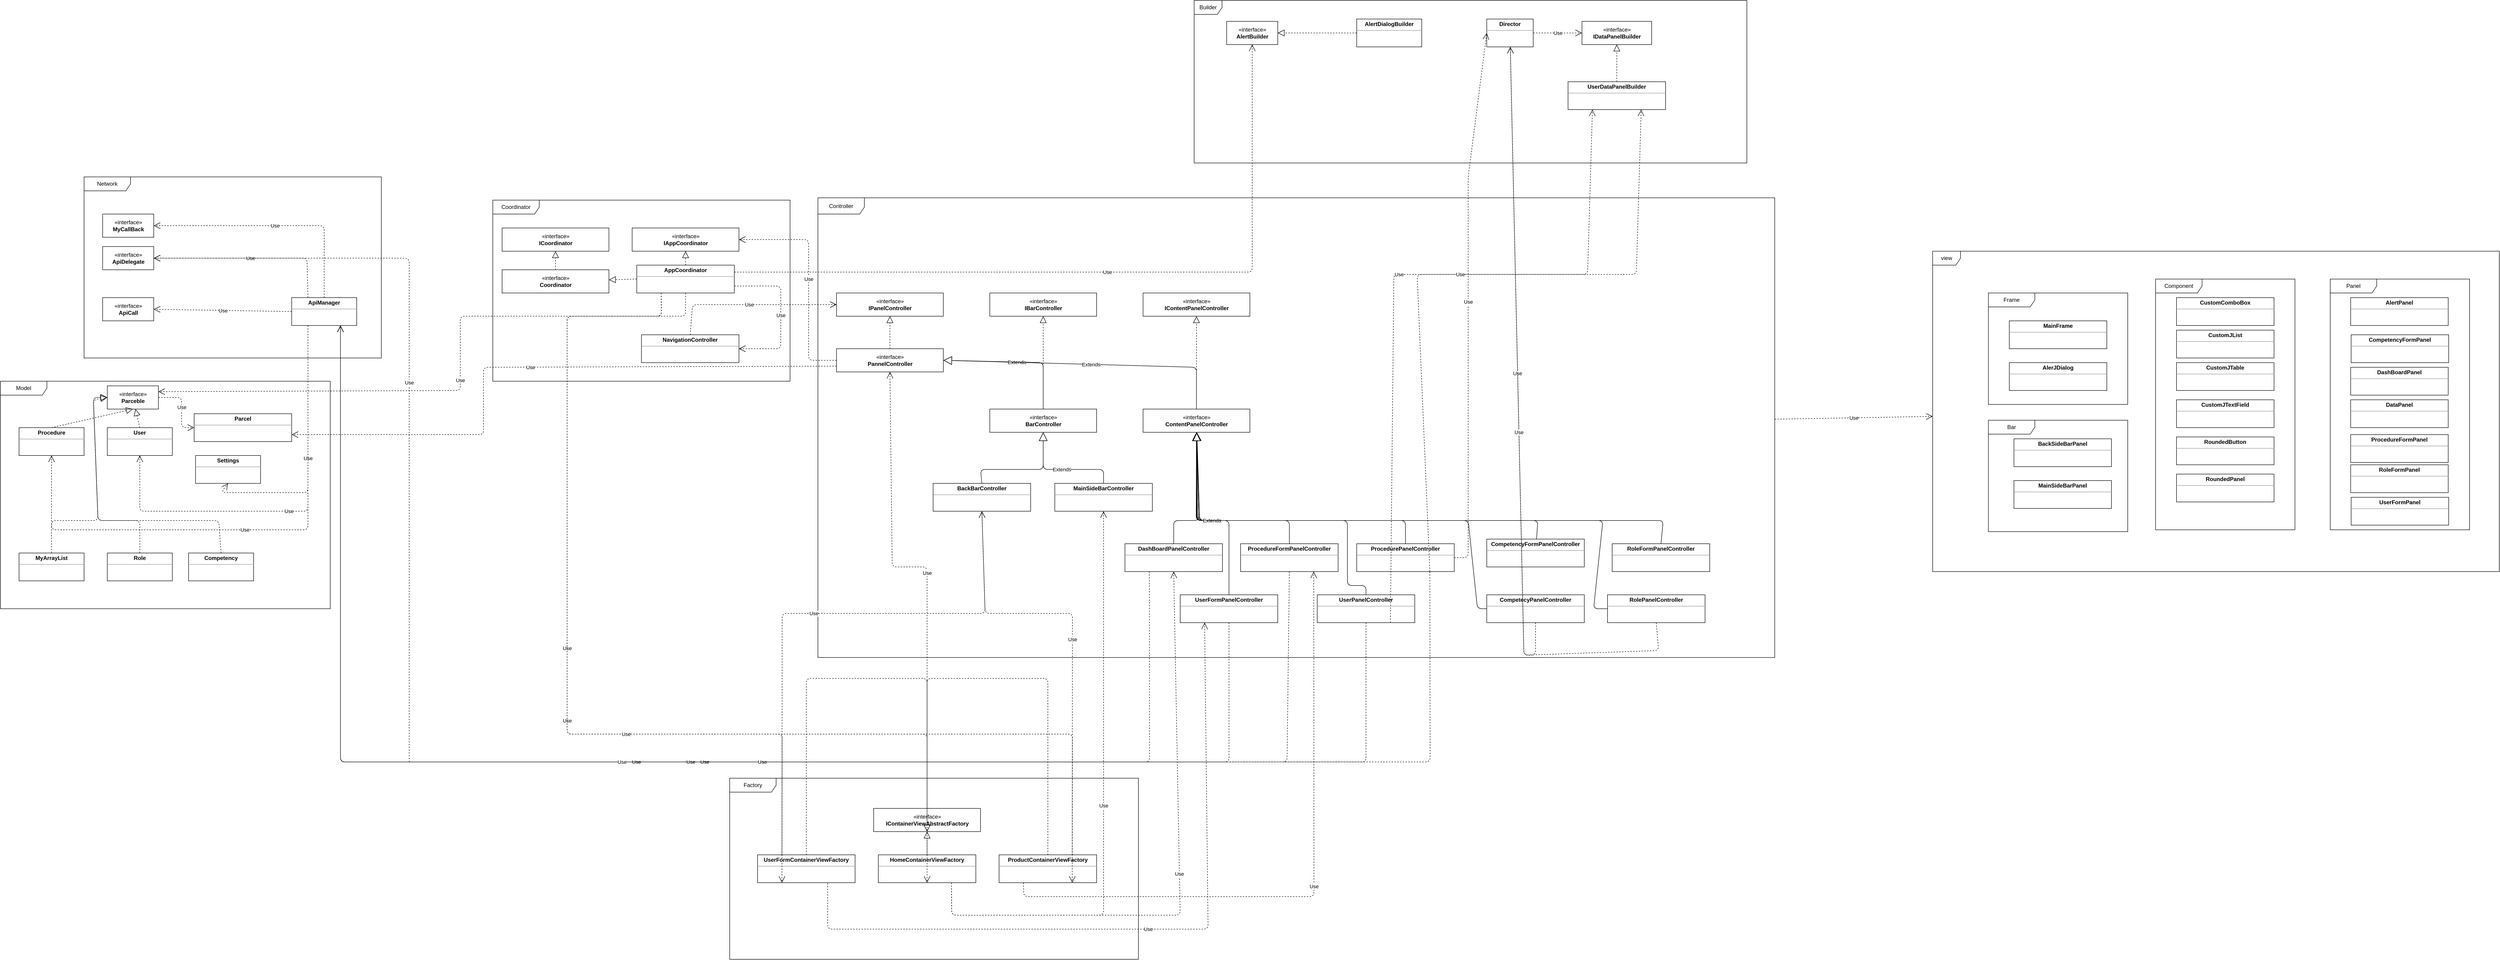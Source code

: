 <mxfile version="13.9.9" type="device"><diagram name="improveDiagram" id="FRsHYig1Bdu0vXujfsFv"><mxGraphModel dx="1106" dy="1803" grid="0" gridSize="10" guides="1" tooltips="1" connect="1" arrows="1" fold="1" page="0" pageScale="1" pageWidth="827" pageHeight="1169" math="0" shadow="0"><root><mxCell id="0iY1j9qXdLFoR_07hcgl-0"/><mxCell id="0iY1j9qXdLFoR_07hcgl-1" parent="0iY1j9qXdLFoR_07hcgl-0"/><mxCell id="6vIlwywswc2kM8f5rCV7-8" value="Controller" style="shape=umlFrame;whiteSpace=wrap;html=1;width=100;height=35;" parent="0iY1j9qXdLFoR_07hcgl-1" vertex="1"><mxGeometry x="1820" y="-15" width="2060" height="990" as="geometry"/></mxCell><mxCell id="uszYzFo49pZxgJabwEYq-22" value="view" style="shape=umlFrame;whiteSpace=wrap;html=1;" parent="0iY1j9qXdLFoR_07hcgl-1" vertex="1"><mxGeometry x="4220" y="100" width="1220" height="690" as="geometry"/></mxCell><mxCell id="uszYzFo49pZxgJabwEYq-24" value="Component" style="shape=umlFrame;whiteSpace=wrap;html=1;width=100;height=30;" parent="0iY1j9qXdLFoR_07hcgl-1" vertex="1"><mxGeometry x="4700" y="160" width="300" height="540" as="geometry"/></mxCell><mxCell id="uszYzFo49pZxgJabwEYq-25" value="Panel" style="shape=umlFrame;whiteSpace=wrap;html=1;width=100;height=30;" parent="0iY1j9qXdLFoR_07hcgl-1" vertex="1"><mxGeometry x="5076" y="160" width="300" height="540" as="geometry"/></mxCell><mxCell id="0iY1j9qXdLFoR_07hcgl-2" value="&lt;p style=&quot;margin: 0px ; margin-top: 4px ; text-align: center&quot;&gt;&lt;b&gt;Settings&lt;/b&gt;&lt;/p&gt;&lt;hr size=&quot;1&quot;&gt;&lt;div style=&quot;height: 2px&quot;&gt;&lt;/div&gt;" style="verticalAlign=top;align=left;overflow=fill;fontSize=12;fontFamily=Helvetica;html=1;" parent="0iY1j9qXdLFoR_07hcgl-1" vertex="1"><mxGeometry x="480" y="540" width="140" height="60" as="geometry"/></mxCell><mxCell id="0iY1j9qXdLFoR_07hcgl-3" value="&lt;p style=&quot;margin: 0px ; margin-top: 4px ; text-align: center&quot;&gt;&lt;b&gt;User&lt;/b&gt;&lt;/p&gt;&lt;hr size=&quot;1&quot;&gt;&lt;div style=&quot;height: 2px&quot;&gt;&lt;/div&gt;" style="verticalAlign=top;align=left;overflow=fill;fontSize=12;fontFamily=Helvetica;html=1;" parent="0iY1j9qXdLFoR_07hcgl-1" vertex="1"><mxGeometry x="290" y="480" width="140" height="60" as="geometry"/></mxCell><mxCell id="0iY1j9qXdLFoR_07hcgl-4" value="&lt;p style=&quot;margin: 0px ; margin-top: 4px ; text-align: center&quot;&gt;&lt;b&gt;Procedure&lt;/b&gt;&lt;/p&gt;&lt;hr size=&quot;1&quot;&gt;&lt;div style=&quot;height: 2px&quot;&gt;&lt;/div&gt;" style="verticalAlign=top;align=left;overflow=fill;fontSize=12;fontFamily=Helvetica;html=1;" parent="0iY1j9qXdLFoR_07hcgl-1" vertex="1"><mxGeometry x="100" y="480" width="140" height="60" as="geometry"/></mxCell><mxCell id="0iY1j9qXdLFoR_07hcgl-5" value="&lt;p style=&quot;margin: 0px ; margin-top: 4px ; text-align: center&quot;&gt;&lt;b&gt;ApiManager&lt;/b&gt;&lt;/p&gt;&lt;hr size=&quot;1&quot;&gt;&lt;div style=&quot;height: 2px&quot;&gt;&lt;/div&gt;" style="verticalAlign=top;align=left;overflow=fill;fontSize=12;fontFamily=Helvetica;html=1;" parent="0iY1j9qXdLFoR_07hcgl-1" vertex="1"><mxGeometry x="687" y="200" width="140" height="60" as="geometry"/></mxCell><mxCell id="0iY1j9qXdLFoR_07hcgl-6" value="«interface»&lt;br&gt;&lt;b&gt;ApiDelegate&lt;/b&gt;" style="html=1;" parent="0iY1j9qXdLFoR_07hcgl-1" vertex="1"><mxGeometry x="280" y="90" width="110" height="50" as="geometry"/></mxCell><mxCell id="0iY1j9qXdLFoR_07hcgl-9" value="«interface»&lt;br&gt;&lt;b&gt;ApiCall&lt;/b&gt;" style="html=1;" parent="0iY1j9qXdLFoR_07hcgl-1" vertex="1"><mxGeometry x="280" y="200" width="110" height="50" as="geometry"/></mxCell><mxCell id="0iY1j9qXdLFoR_07hcgl-16" value="«interface»&lt;br&gt;&lt;b&gt;IContainerViewAbstractFactory&lt;/b&gt;" style="html=1;" parent="0iY1j9qXdLFoR_07hcgl-1" vertex="1"><mxGeometry x="1940" y="1300" width="230" height="50" as="geometry"/></mxCell><mxCell id="0iY1j9qXdLFoR_07hcgl-17" value="&lt;p style=&quot;margin: 0px ; margin-top: 4px ; text-align: center&quot;&gt;&lt;b&gt;UserFormContainerViewFactory&lt;/b&gt;&lt;br&gt;&lt;/p&gt;&lt;hr size=&quot;1&quot;&gt;&lt;div style=&quot;height: 2px&quot;&gt;&lt;/div&gt;" style="verticalAlign=top;align=left;overflow=fill;fontSize=12;fontFamily=Helvetica;html=1;" parent="0iY1j9qXdLFoR_07hcgl-1" vertex="1"><mxGeometry x="1690" y="1400" width="210" height="60" as="geometry"/></mxCell><mxCell id="0iY1j9qXdLFoR_07hcgl-18" value="&lt;p style=&quot;margin: 0px ; margin-top: 4px ; text-align: center&quot;&gt;&lt;b&gt;HomeContainerViewFactory&lt;/b&gt;&lt;br&gt;&lt;/p&gt;&lt;hr size=&quot;1&quot;&gt;&lt;div style=&quot;height: 2px&quot;&gt;&lt;/div&gt;" style="verticalAlign=top;align=left;overflow=fill;fontSize=12;fontFamily=Helvetica;html=1;" parent="0iY1j9qXdLFoR_07hcgl-1" vertex="1"><mxGeometry x="1950" y="1400" width="210" height="60" as="geometry"/></mxCell><mxCell id="0iY1j9qXdLFoR_07hcgl-19" value="&lt;p style=&quot;margin: 0px ; margin-top: 4px ; text-align: center&quot;&gt;&lt;b&gt;ProductContainerViewFactory&lt;/b&gt;&lt;br&gt;&lt;/p&gt;&lt;hr size=&quot;1&quot;&gt;&lt;div style=&quot;height: 2px&quot;&gt;&lt;/div&gt;" style="verticalAlign=top;align=left;overflow=fill;fontSize=12;fontFamily=Helvetica;html=1;" parent="0iY1j9qXdLFoR_07hcgl-1" vertex="1"><mxGeometry x="2210" y="1400" width="210" height="60" as="geometry"/></mxCell><mxCell id="0iY1j9qXdLFoR_07hcgl-20" value="&lt;p style=&quot;margin: 0px ; margin-top: 4px ; text-align: center&quot;&gt;&lt;b&gt;NavigationController&lt;/b&gt;&lt;br&gt;&lt;/p&gt;&lt;hr size=&quot;1&quot;&gt;&lt;div style=&quot;height: 2px&quot;&gt;&lt;/div&gt;" style="verticalAlign=top;align=left;overflow=fill;fontSize=12;fontFamily=Helvetica;html=1;" parent="0iY1j9qXdLFoR_07hcgl-1" vertex="1"><mxGeometry x="1440" y="280" width="210" height="60" as="geometry"/></mxCell><mxCell id="0iY1j9qXdLFoR_07hcgl-55" value="Use" style="endArrow=open;endSize=12;dashed=1;html=1;exitX=1;exitY=0.75;exitDx=0;exitDy=0;entryX=1;entryY=0.5;entryDx=0;entryDy=0;" parent="0iY1j9qXdLFoR_07hcgl-1" source="6FXfzOm9zharH_y5hHno-2" target="0iY1j9qXdLFoR_07hcgl-20" edge="1"><mxGeometry width="160" relative="1" as="geometry"><mxPoint x="1670" y="175" as="sourcePoint"/><mxPoint x="1820" y="230" as="targetPoint"/><Array as="points"><mxPoint x="1740" y="175"/><mxPoint x="1740" y="310"/></Array></mxGeometry></mxCell><mxCell id="0iY1j9qXdLFoR_07hcgl-58" value="" style="endArrow=block;dashed=1;endFill=0;endSize=12;html=1;entryX=0.5;entryY=1;entryDx=0;entryDy=0;" parent="0iY1j9qXdLFoR_07hcgl-1" source="0iY1j9qXdLFoR_07hcgl-18" target="0iY1j9qXdLFoR_07hcgl-16" edge="1"><mxGeometry width="160" relative="1" as="geometry"><mxPoint x="1880" y="890" as="sourcePoint"/><mxPoint x="1880" y="820" as="targetPoint"/></mxGeometry></mxCell><mxCell id="0iY1j9qXdLFoR_07hcgl-59" value="" style="endArrow=block;dashed=1;endFill=0;endSize=12;html=1;entryX=0.5;entryY=1;entryDx=0;entryDy=0;exitX=0.5;exitY=0;exitDx=0;exitDy=0;" parent="0iY1j9qXdLFoR_07hcgl-1" source="0iY1j9qXdLFoR_07hcgl-19" target="0iY1j9qXdLFoR_07hcgl-16" edge="1"><mxGeometry width="160" relative="1" as="geometry"><mxPoint x="1995" y="330" as="sourcePoint"/><mxPoint x="1995" y="260" as="targetPoint"/><Array as="points"><mxPoint x="2315" y="1020"/><mxPoint x="2055" y="1020"/></Array></mxGeometry></mxCell><mxCell id="0iY1j9qXdLFoR_07hcgl-60" value="" style="endArrow=block;dashed=1;endFill=0;endSize=12;html=1;entryX=0.5;entryY=1;entryDx=0;entryDy=0;exitX=0.5;exitY=0;exitDx=0;exitDy=0;" parent="0iY1j9qXdLFoR_07hcgl-1" source="0iY1j9qXdLFoR_07hcgl-17" target="0iY1j9qXdLFoR_07hcgl-16" edge="1"><mxGeometry width="160" relative="1" as="geometry"><mxPoint x="2005" y="340" as="sourcePoint"/><mxPoint x="2005" y="270" as="targetPoint"/><Array as="points"><mxPoint x="1795" y="1020"/><mxPoint x="2055" y="1020"/></Array></mxGeometry></mxCell><mxCell id="0iY1j9qXdLFoR_07hcgl-63" value="Use" style="endArrow=open;endSize=12;dashed=1;html=1;entryX=0.5;entryY=1;entryDx=0;entryDy=0;exitX=0.25;exitY=1;exitDx=0;exitDy=0;" parent="0iY1j9qXdLFoR_07hcgl-1" source="6FXfzOm9zharH_y5hHno-2" target="0iY1j9qXdLFoR_07hcgl-18" edge="1"><mxGeometry width="160" relative="1" as="geometry"><mxPoint x="1280" y="220" as="sourcePoint"/><mxPoint x="2065" y="940" as="targetPoint"/><Array as="points"><mxPoint x="1483" y="240"/><mxPoint x="1280" y="240"/><mxPoint x="1280" y="1140"/><mxPoint x="2055" y="1140"/></Array></mxGeometry></mxCell><mxCell id="0iY1j9qXdLFoR_07hcgl-68" value="Use" style="endArrow=open;endSize=12;dashed=1;html=1;exitX=0.25;exitY=1;exitDx=0;exitDy=0;entryX=0.5;entryY=1;entryDx=0;entryDy=0;" parent="0iY1j9qXdLFoR_07hcgl-1" source="0iY1j9qXdLFoR_07hcgl-5" target="0iY1j9qXdLFoR_07hcgl-2" edge="1"><mxGeometry width="160" relative="1" as="geometry"><mxPoint x="730" y="420" as="sourcePoint"/><mxPoint x="890" y="420" as="targetPoint"/><Array as="points"><mxPoint x="722" y="620"/><mxPoint x="535" y="620"/></Array></mxGeometry></mxCell><mxCell id="0iY1j9qXdLFoR_07hcgl-69" value="Use" style="endArrow=open;endSize=12;dashed=1;html=1;exitX=0.25;exitY=1;exitDx=0;exitDy=0;entryX=0.5;entryY=1;entryDx=0;entryDy=0;" parent="0iY1j9qXdLFoR_07hcgl-1" source="0iY1j9qXdLFoR_07hcgl-5" target="0iY1j9qXdLFoR_07hcgl-3" edge="1"><mxGeometry width="160" relative="1" as="geometry"><mxPoint x="727" y="410" as="sourcePoint"/><mxPoint x="540" y="580" as="targetPoint"/><Array as="points"><mxPoint x="722" y="660"/><mxPoint x="360" y="660"/></Array></mxGeometry></mxCell><mxCell id="0iY1j9qXdLFoR_07hcgl-70" value="Use" style="endArrow=open;endSize=12;dashed=1;html=1;exitX=0.25;exitY=1;exitDx=0;exitDy=0;entryX=0.5;entryY=1;entryDx=0;entryDy=0;" parent="0iY1j9qXdLFoR_07hcgl-1" source="0iY1j9qXdLFoR_07hcgl-5" target="0iY1j9qXdLFoR_07hcgl-4" edge="1"><mxGeometry width="160" relative="1" as="geometry"><mxPoint x="742" y="390" as="sourcePoint"/><mxPoint x="555" y="560" as="targetPoint"/><Array as="points"><mxPoint x="722" y="700"/><mxPoint x="170" y="700"/></Array></mxGeometry></mxCell><mxCell id="0iY1j9qXdLFoR_07hcgl-71" value="Use" style="endArrow=open;endSize=12;dashed=1;html=1;exitX=0;exitY=0.5;exitDx=0;exitDy=0;entryX=1;entryY=0.5;entryDx=0;entryDy=0;" parent="0iY1j9qXdLFoR_07hcgl-1" source="0iY1j9qXdLFoR_07hcgl-5" target="0iY1j9qXdLFoR_07hcgl-9" edge="1"><mxGeometry width="160" relative="1" as="geometry"><mxPoint x="752" y="400" as="sourcePoint"/><mxPoint x="565" y="570" as="targetPoint"/><Array as="points"/></mxGeometry></mxCell><mxCell id="0iY1j9qXdLFoR_07hcgl-74" value="Use" style="endArrow=open;endSize=12;dashed=1;html=1;exitX=0.25;exitY=0;exitDx=0;exitDy=0;entryX=1;entryY=0.5;entryDx=0;entryDy=0;" parent="0iY1j9qXdLFoR_07hcgl-1" source="0iY1j9qXdLFoR_07hcgl-5" target="0iY1j9qXdLFoR_07hcgl-6" edge="1"><mxGeometry width="160" relative="1" as="geometry"><mxPoint x="697" y="350" as="sourcePoint"/><mxPoint x="400" y="350" as="targetPoint"/><Array as="points"><mxPoint x="720" y="115"/></Array></mxGeometry></mxCell><mxCell id="0iY1j9qXdLFoR_07hcgl-75" value="Use" style="endArrow=open;endSize=12;dashed=1;html=1;exitX=0.5;exitY=1;exitDx=0;exitDy=0;entryX=0.75;entryY=1;entryDx=0;entryDy=0;" parent="0iY1j9qXdLFoR_07hcgl-1" source="0iY1j9qXdLFoR_07hcgl-26" target="0iY1j9qXdLFoR_07hcgl-5" edge="1"><mxGeometry width="160" relative="1" as="geometry"><mxPoint x="2630" y="1030" as="sourcePoint"/><mxPoint x="2790" y="1030" as="targetPoint"/><Array as="points"><mxPoint x="2705" y="1200"/><mxPoint x="792" y="1200"/></Array></mxGeometry></mxCell><mxCell id="0iY1j9qXdLFoR_07hcgl-76" value="Use" style="endArrow=open;endSize=12;dashed=1;html=1;exitX=0.5;exitY=1;exitDx=0;exitDy=0;entryX=0.75;entryY=1;entryDx=0;entryDy=0;" parent="0iY1j9qXdLFoR_07hcgl-1" source="0iY1j9qXdLFoR_07hcgl-27" target="0iY1j9qXdLFoR_07hcgl-5" edge="1"><mxGeometry width="160" relative="1" as="geometry"><mxPoint x="2715" y="910" as="sourcePoint"/><mxPoint x="2930" y="1040" as="targetPoint"/><Array as="points"><mxPoint x="3000" y="1200"/><mxPoint x="792" y="1200"/></Array></mxGeometry></mxCell><mxCell id="0iY1j9qXdLFoR_07hcgl-77" value="Use" style="endArrow=open;endSize=12;dashed=1;html=1;exitX=0.5;exitY=1;exitDx=0;exitDy=0;entryX=0.75;entryY=1;entryDx=0;entryDy=0;" parent="0iY1j9qXdLFoR_07hcgl-1" source="0iY1j9qXdLFoR_07hcgl-28" target="0iY1j9qXdLFoR_07hcgl-5" edge="1"><mxGeometry width="160" relative="1" as="geometry"><mxPoint x="2725" y="920" as="sourcePoint"/><mxPoint x="2810" y="1050" as="targetPoint"/><Array as="points"><mxPoint x="2830" y="1200"/><mxPoint x="792" y="1200"/></Array></mxGeometry></mxCell><mxCell id="0iY1j9qXdLFoR_07hcgl-78" value="Use" style="endArrow=open;endSize=12;dashed=1;html=1;exitX=0.75;exitY=1;exitDx=0;exitDy=0;entryX=0.75;entryY=1;entryDx=0;entryDy=0;" parent="0iY1j9qXdLFoR_07hcgl-1" source="0iY1j9qXdLFoR_07hcgl-25" target="0iY1j9qXdLFoR_07hcgl-5" edge="1"><mxGeometry width="160" relative="1" as="geometry"><mxPoint x="2735" y="930" as="sourcePoint"/><mxPoint x="3138" y="1010" as="targetPoint"/><Array as="points"><mxPoint x="3138" y="1200"/><mxPoint x="792" y="1200"/></Array></mxGeometry></mxCell><mxCell id="0iY1j9qXdLFoR_07hcgl-79" value="Use" style="endArrow=open;endSize=12;dashed=1;html=1;exitX=0.25;exitY=1;exitDx=0;exitDy=0;entryX=0.75;entryY=1;entryDx=0;entryDy=0;" parent="0iY1j9qXdLFoR_07hcgl-1" source="0iY1j9qXdLFoR_07hcgl-29" target="0iY1j9qXdLFoR_07hcgl-5" edge="1"><mxGeometry width="160" relative="1" as="geometry"><mxPoint x="2745" y="940" as="sourcePoint"/><mxPoint x="750" y="1170" as="targetPoint"/><Array as="points"><mxPoint x="2534" y="1200"/><mxPoint x="792" y="1200"/></Array></mxGeometry></mxCell><mxCell id="0iY1j9qXdLFoR_07hcgl-80" value="Use" style="endArrow=open;endSize=12;dashed=1;html=1;entryX=1;entryY=0.5;entryDx=0;entryDy=0;" parent="0iY1j9qXdLFoR_07hcgl-1" target="0iY1j9qXdLFoR_07hcgl-6" edge="1"><mxGeometry width="160" relative="1" as="geometry"><mxPoint x="940" y="1200" as="sourcePoint"/><mxPoint x="940" y="770" as="targetPoint"/><Array as="points"><mxPoint x="940" y="115"/></Array></mxGeometry></mxCell><mxCell id="0iY1j9qXdLFoR_07hcgl-81" value="Use" style="endArrow=open;endSize=12;dashed=1;html=1;exitX=0.75;exitY=1;exitDx=0;exitDy=0;entryX=0.5;entryY=1;entryDx=0;entryDy=0;" parent="0iY1j9qXdLFoR_07hcgl-1" source="0iY1j9qXdLFoR_07hcgl-18" target="0iY1j9qXdLFoR_07hcgl-31" edge="1"><mxGeometry width="160" relative="1" as="geometry"><mxPoint x="2090" y="1330" as="sourcePoint"/><mxPoint x="2250" y="1330" as="targetPoint"/><Array as="points"><mxPoint x="2108" y="1530"/><mxPoint x="2435" y="1530"/></Array></mxGeometry></mxCell><mxCell id="0iY1j9qXdLFoR_07hcgl-82" value="Use" style="endArrow=open;endSize=12;dashed=1;html=1;exitX=0.75;exitY=0;exitDx=0;exitDy=0;entryX=0.5;entryY=1;entryDx=0;entryDy=0;" parent="0iY1j9qXdLFoR_07hcgl-1" source="0iY1j9qXdLFoR_07hcgl-19" target="0iY1j9qXdLFoR_07hcgl-32" edge="1"><mxGeometry width="160" relative="1" as="geometry"><mxPoint x="2260" y="930" as="sourcePoint"/><mxPoint x="2420" y="930" as="targetPoint"/><Array as="points"><mxPoint x="2368" y="880"/><mxPoint x="2180" y="880"/></Array></mxGeometry></mxCell><mxCell id="0iY1j9qXdLFoR_07hcgl-83" value="Use" style="endArrow=open;endSize=12;dashed=1;html=1;exitX=0.75;exitY=1;exitDx=0;exitDy=0;entryX=0.5;entryY=1;entryDx=0;entryDy=0;" parent="0iY1j9qXdLFoR_07hcgl-1" source="0iY1j9qXdLFoR_07hcgl-18" target="0iY1j9qXdLFoR_07hcgl-29" edge="1"><mxGeometry width="160" relative="1" as="geometry"><mxPoint x="2440" y="1290" as="sourcePoint"/><mxPoint x="2730" y="1380" as="targetPoint"/><Array as="points"><mxPoint x="2108" y="1530"/><mxPoint x="2600" y="1530"/></Array></mxGeometry></mxCell><mxCell id="0iY1j9qXdLFoR_07hcgl-84" value="Use" style="endArrow=open;endSize=12;dashed=1;html=1;exitX=0.25;exitY=1;exitDx=0;exitDy=0;entryX=0.75;entryY=1;entryDx=0;entryDy=0;" parent="0iY1j9qXdLFoR_07hcgl-1" source="0iY1j9qXdLFoR_07hcgl-19" target="0iY1j9qXdLFoR_07hcgl-28" edge="1"><mxGeometry width="160" relative="1" as="geometry"><mxPoint x="2240" y="1140" as="sourcePoint"/><mxPoint x="2263" y="1482" as="targetPoint"/><Array as="points"><mxPoint x="2263" y="1490"/><mxPoint x="2888" y="1490"/></Array></mxGeometry></mxCell><mxCell id="0iY1j9qXdLFoR_07hcgl-85" value="Use" style="endArrow=open;endSize=12;dashed=1;html=1;exitX=0.25;exitY=0;exitDx=0;exitDy=0;entryX=0.5;entryY=1;entryDx=0;entryDy=0;" parent="0iY1j9qXdLFoR_07hcgl-1" source="0iY1j9qXdLFoR_07hcgl-17" target="0iY1j9qXdLFoR_07hcgl-32" edge="1"><mxGeometry width="160" relative="1" as="geometry"><mxPoint x="1680" y="980" as="sourcePoint"/><mxPoint x="1840" y="980" as="targetPoint"/><Array as="points"><mxPoint x="1743" y="880"/><mxPoint x="2180" y="880"/></Array></mxGeometry></mxCell><mxCell id="0iY1j9qXdLFoR_07hcgl-86" value="Use" style="endArrow=open;endSize=12;dashed=1;html=1;exitX=0.719;exitY=1.017;exitDx=0;exitDy=0;exitPerimeter=0;entryX=0.25;entryY=1;entryDx=0;entryDy=0;" parent="0iY1j9qXdLFoR_07hcgl-1" source="0iY1j9qXdLFoR_07hcgl-17" target="0iY1j9qXdLFoR_07hcgl-26" edge="1"><mxGeometry width="160" relative="1" as="geometry"><mxPoint x="1850" y="1470" as="sourcePoint"/><mxPoint x="3156" y="1550" as="targetPoint"/><Array as="points"><mxPoint x="1841" y="1560"/><mxPoint x="2660" y="1560"/></Array></mxGeometry></mxCell><mxCell id="6FXfzOm9zharH_y5hHno-0" value="«interface»&lt;br&gt;&lt;b&gt;ICoordinator&lt;/b&gt;" style="html=1;" parent="0iY1j9qXdLFoR_07hcgl-1" vertex="1"><mxGeometry x="1140" y="50" width="230" height="50" as="geometry"/></mxCell><mxCell id="6FXfzOm9zharH_y5hHno-1" value="«interface»&lt;br&gt;&lt;b&gt;Coordinator&lt;/b&gt;" style="html=1;" parent="0iY1j9qXdLFoR_07hcgl-1" vertex="1"><mxGeometry x="1140" y="140" width="230" height="50" as="geometry"/></mxCell><mxCell id="6FXfzOm9zharH_y5hHno-2" value="&lt;p style=&quot;margin: 0px ; margin-top: 4px ; text-align: center&quot;&gt;&lt;b&gt;AppCoordinator&lt;/b&gt;&lt;/p&gt;&lt;hr size=&quot;1&quot;&gt;&lt;div style=&quot;height: 2px&quot;&gt;&lt;/div&gt;" style="verticalAlign=top;align=left;overflow=fill;fontSize=12;fontFamily=Helvetica;html=1;" parent="0iY1j9qXdLFoR_07hcgl-1" vertex="1"><mxGeometry x="1430" y="130" width="210" height="60" as="geometry"/></mxCell><mxCell id="6FXfzOm9zharH_y5hHno-4" value="" style="endArrow=block;dashed=1;endFill=0;endSize=12;html=1;exitX=0.5;exitY=0;exitDx=0;exitDy=0;entryX=0.5;entryY=1;entryDx=0;entryDy=0;" parent="0iY1j9qXdLFoR_07hcgl-1" source="6FXfzOm9zharH_y5hHno-1" target="6FXfzOm9zharH_y5hHno-0" edge="1"><mxGeometry width="160" relative="1" as="geometry"><mxPoint x="1890" y="210" as="sourcePoint"/><mxPoint x="2050" y="210" as="targetPoint"/></mxGeometry></mxCell><mxCell id="6FXfzOm9zharH_y5hHno-5" value="" style="endArrow=block;dashed=1;endFill=0;endSize=12;html=1;exitX=0;exitY=0.5;exitDx=0;exitDy=0;" parent="0iY1j9qXdLFoR_07hcgl-1" source="6FXfzOm9zharH_y5hHno-2" target="6FXfzOm9zharH_y5hHno-1" edge="1"><mxGeometry width="160" relative="1" as="geometry"><mxPoint x="1265" y="150" as="sourcePoint"/><mxPoint x="1265" y="110" as="targetPoint"/></mxGeometry></mxCell><mxCell id="6FXfzOm9zharH_y5hHno-6" value="Use" style="endArrow=open;endSize=12;dashed=1;html=1;exitX=0.5;exitY=0;exitDx=0;exitDy=0;entryX=0;entryY=0.5;entryDx=0;entryDy=0;" parent="0iY1j9qXdLFoR_07hcgl-1" source="0iY1j9qXdLFoR_07hcgl-20" target="0iY1j9qXdLFoR_07hcgl-22" edge="1"><mxGeometry width="160" relative="1" as="geometry"><mxPoint x="1450" y="410" as="sourcePoint"/><mxPoint x="1610" y="410" as="targetPoint"/><Array as="points"><mxPoint x="1550" y="215"/></Array></mxGeometry></mxCell><mxCell id="6FXfzOm9zharH_y5hHno-7" value="Use" style="endArrow=open;endSize=12;dashed=1;html=1;exitX=0.25;exitY=1;exitDx=0;exitDy=0;entryX=0.25;entryY=1;entryDx=0;entryDy=0;" parent="0iY1j9qXdLFoR_07hcgl-1" source="6FXfzOm9zharH_y5hHno-2" target="0iY1j9qXdLFoR_07hcgl-17" edge="1"><mxGeometry width="160" relative="1" as="geometry"><mxPoint x="1340" y="620" as="sourcePoint"/><mxPoint x="1500" y="620" as="targetPoint"/><Array as="points"><mxPoint x="1483" y="240"/><mxPoint x="1280" y="240"/><mxPoint x="1280" y="1140"/><mxPoint x="1743" y="1140"/></Array></mxGeometry></mxCell><mxCell id="6FXfzOm9zharH_y5hHno-9" value="Use" style="endArrow=open;endSize=12;dashed=1;html=1;exitX=0.25;exitY=1;exitDx=0;exitDy=0;entryX=0.75;entryY=1;entryDx=0;entryDy=0;" parent="0iY1j9qXdLFoR_07hcgl-1" source="6FXfzOm9zharH_y5hHno-2" target="0iY1j9qXdLFoR_07hcgl-19" edge="1"><mxGeometry width="160" relative="1" as="geometry"><mxPoint x="1850" y="650" as="sourcePoint"/><mxPoint x="2010" y="650" as="targetPoint"/><Array as="points"><mxPoint x="1483" y="240"/><mxPoint x="1280" y="240"/><mxPoint x="1280" y="1140"/><mxPoint x="2368" y="1140"/></Array></mxGeometry></mxCell><mxCell id="_MfUQmBJwrgykNG0stYS-0" value="«interface»&lt;br&gt;&lt;b&gt;IAppCoordinator&lt;/b&gt;" style="html=1;" parent="0iY1j9qXdLFoR_07hcgl-1" vertex="1"><mxGeometry x="1420" y="50" width="230" height="50" as="geometry"/></mxCell><mxCell id="_MfUQmBJwrgykNG0stYS-1" value="Use" style="endArrow=open;endSize=12;dashed=1;html=1;entryX=1;entryY=0.5;entryDx=0;entryDy=0;exitX=0;exitY=0.5;exitDx=0;exitDy=0;" parent="0iY1j9qXdLFoR_07hcgl-1" source="0iY1j9qXdLFoR_07hcgl-23" target="_MfUQmBJwrgykNG0stYS-0" edge="1"><mxGeometry width="160" relative="1" as="geometry"><mxPoint x="1760" y="70" as="sourcePoint"/><mxPoint x="1920" y="70" as="targetPoint"/><Array as="points"><mxPoint x="1800" y="335"/><mxPoint x="1800" y="75"/></Array></mxGeometry></mxCell><mxCell id="_MfUQmBJwrgykNG0stYS-2" value="" style="endArrow=block;dashed=1;endFill=0;endSize=12;html=1;exitX=0.5;exitY=0;exitDx=0;exitDy=0;entryX=0.5;entryY=1;entryDx=0;entryDy=0;" parent="0iY1j9qXdLFoR_07hcgl-1" source="6FXfzOm9zharH_y5hHno-2" target="_MfUQmBJwrgykNG0stYS-0" edge="1"><mxGeometry width="160" relative="1" as="geometry"><mxPoint x="1420" y="400" as="sourcePoint"/><mxPoint x="1580" y="400" as="targetPoint"/></mxGeometry></mxCell><mxCell id="_MfUQmBJwrgykNG0stYS-15" value="Use" style="endArrow=open;endSize=12;dashed=1;html=1;exitX=0.5;exitY=0;exitDx=0;exitDy=0;entryX=0.5;entryY=1;entryDx=0;entryDy=0;" parent="0iY1j9qXdLFoR_07hcgl-1" source="0iY1j9qXdLFoR_07hcgl-16" target="0iY1j9qXdLFoR_07hcgl-23" edge="1"><mxGeometry width="160" relative="1" as="geometry"><mxPoint x="1810" y="750" as="sourcePoint"/><mxPoint x="1970" y="750" as="targetPoint"/><Array as="points"><mxPoint x="2055" y="780"/><mxPoint x="1980" y="780"/></Array></mxGeometry></mxCell><mxCell id="EBimK6P5aPuTJUCbDtWt-0" value="&lt;p style=&quot;margin: 0px ; margin-top: 4px ; text-align: center&quot;&gt;&lt;b&gt;Parcel&lt;/b&gt;&lt;/p&gt;&lt;hr size=&quot;1&quot;&gt;&lt;div style=&quot;height: 2px&quot;&gt;&lt;/div&gt;" style="verticalAlign=top;align=left;overflow=fill;fontSize=12;fontFamily=Helvetica;html=1;" parent="0iY1j9qXdLFoR_07hcgl-1" vertex="1"><mxGeometry x="477" y="450" width="210" height="60" as="geometry"/></mxCell><mxCell id="EBimK6P5aPuTJUCbDtWt-1" value="Use" style="endArrow=open;endSize=12;dashed=1;html=1;exitX=0;exitY=0.75;exitDx=0;exitDy=0;entryX=1;entryY=0.75;entryDx=0;entryDy=0;" parent="0iY1j9qXdLFoR_07hcgl-1" source="0iY1j9qXdLFoR_07hcgl-23" target="EBimK6P5aPuTJUCbDtWt-0" edge="1"><mxGeometry width="160" relative="1" as="geometry"><mxPoint x="1620" y="330" as="sourcePoint"/><mxPoint x="1780" y="330" as="targetPoint"/><Array as="points"><mxPoint x="1100" y="350"/><mxPoint x="1100" y="495"/></Array></mxGeometry></mxCell><mxCell id="EBimK6P5aPuTJUCbDtWt-2" value="Use" style="endArrow=open;endSize=12;dashed=1;html=1;exitX=0.5;exitY=1;exitDx=0;exitDy=0;entryX=1;entryY=0.25;entryDx=0;entryDy=0;" parent="0iY1j9qXdLFoR_07hcgl-1" source="6FXfzOm9zharH_y5hHno-2" target="EBimK6P5aPuTJUCbDtWt-3" edge="1"><mxGeometry width="160" relative="1" as="geometry"><mxPoint x="1530" y="810" as="sourcePoint"/><mxPoint x="1690" y="810" as="targetPoint"/><Array as="points"><mxPoint x="1535" y="240"/><mxPoint x="1290" y="240"/><mxPoint x="1050" y="240"/><mxPoint x="1050" y="400"/></Array></mxGeometry></mxCell><mxCell id="EBimK6P5aPuTJUCbDtWt-3" value="«interface»&lt;br&gt;&lt;b&gt;Parceble&lt;/b&gt;" style="html=1;" parent="0iY1j9qXdLFoR_07hcgl-1" vertex="1"><mxGeometry x="290" y="390" width="110" height="50" as="geometry"/></mxCell><mxCell id="EBimK6P5aPuTJUCbDtWt-4" value="Use" style="endArrow=open;endSize=12;dashed=1;html=1;exitX=1;exitY=0.5;exitDx=0;exitDy=0;entryX=0;entryY=0.5;entryDx=0;entryDy=0;" parent="0iY1j9qXdLFoR_07hcgl-1" source="EBimK6P5aPuTJUCbDtWt-3" target="EBimK6P5aPuTJUCbDtWt-0" edge="1"><mxGeometry width="160" relative="1" as="geometry"><mxPoint x="1010" y="440" as="sourcePoint"/><mxPoint x="1170" y="440" as="targetPoint"/><Array as="points"><mxPoint x="450" y="415"/><mxPoint x="450" y="480"/></Array></mxGeometry></mxCell><mxCell id="EBimK6P5aPuTJUCbDtWt-6" value="" style="endArrow=block;dashed=1;endFill=0;endSize=12;html=1;exitX=0.5;exitY=0;exitDx=0;exitDy=0;entryX=0.5;entryY=1;entryDx=0;entryDy=0;" parent="0iY1j9qXdLFoR_07hcgl-1" source="0iY1j9qXdLFoR_07hcgl-4" target="EBimK6P5aPuTJUCbDtWt-3" edge="1"><mxGeometry width="160" relative="1" as="geometry"><mxPoint x="120" y="830" as="sourcePoint"/><mxPoint x="280" y="830" as="targetPoint"/></mxGeometry></mxCell><mxCell id="EBimK6P5aPuTJUCbDtWt-7" value="" style="endArrow=block;dashed=1;endFill=0;endSize=12;html=1;exitX=0.5;exitY=0;exitDx=0;exitDy=0;" parent="0iY1j9qXdLFoR_07hcgl-1" source="0iY1j9qXdLFoR_07hcgl-3" target="EBimK6P5aPuTJUCbDtWt-3" edge="1"><mxGeometry width="160" relative="1" as="geometry"><mxPoint x="180" y="490" as="sourcePoint"/><mxPoint x="355" y="450" as="targetPoint"/></mxGeometry></mxCell><mxCell id="uszYzFo49pZxgJabwEYq-0" value="Use" style="endArrow=open;endSize=12;dashed=1;html=1;exitX=1;exitY=0.25;exitDx=0;exitDy=0;" parent="0iY1j9qXdLFoR_07hcgl-1" source="6FXfzOm9zharH_y5hHno-2" target="0iY1j9qXdLFoR_07hcgl-10" edge="1"><mxGeometry width="160" relative="1" as="geometry"><mxPoint x="1710" y="690" as="sourcePoint"/><mxPoint x="1870" y="690" as="targetPoint"/><Array as="points"><mxPoint x="1975" y="145"/><mxPoint x="2755" y="145"/></Array></mxGeometry></mxCell><mxCell id="uszYzFo49pZxgJabwEYq-2" value="&lt;p style=&quot;margin: 0px ; margin-top: 4px ; text-align: center&quot;&gt;&lt;b&gt;MyArrayList&lt;/b&gt;&lt;/p&gt;&lt;hr size=&quot;1&quot;&gt;&lt;div style=&quot;height: 2px&quot;&gt;&lt;/div&gt;" style="verticalAlign=top;align=left;overflow=fill;fontSize=12;fontFamily=Helvetica;html=1;" parent="0iY1j9qXdLFoR_07hcgl-1" vertex="1"><mxGeometry x="100" y="750" width="140" height="60" as="geometry"/></mxCell><mxCell id="uszYzFo49pZxgJabwEYq-3" value="&lt;p style=&quot;margin: 0px ; margin-top: 4px ; text-align: center&quot;&gt;&lt;b&gt;Role&lt;/b&gt;&lt;/p&gt;&lt;hr size=&quot;1&quot;&gt;&lt;div style=&quot;height: 2px&quot;&gt;&lt;/div&gt;" style="verticalAlign=top;align=left;overflow=fill;fontSize=12;fontFamily=Helvetica;html=1;" parent="0iY1j9qXdLFoR_07hcgl-1" vertex="1"><mxGeometry x="290" y="750" width="140" height="60" as="geometry"/></mxCell><mxCell id="uszYzFo49pZxgJabwEYq-4" value="&lt;p style=&quot;margin: 0px ; margin-top: 4px ; text-align: center&quot;&gt;&lt;b&gt;Competency&lt;/b&gt;&lt;/p&gt;&lt;hr size=&quot;1&quot;&gt;&lt;div style=&quot;height: 2px&quot;&gt;&lt;/div&gt;" style="verticalAlign=top;align=left;overflow=fill;fontSize=12;fontFamily=Helvetica;html=1;" parent="0iY1j9qXdLFoR_07hcgl-1" vertex="1"><mxGeometry x="465" y="750" width="140" height="60" as="geometry"/></mxCell><mxCell id="uszYzFo49pZxgJabwEYq-5" value="" style="endArrow=block;dashed=1;endFill=0;endSize=12;html=1;exitX=0.5;exitY=0;exitDx=0;exitDy=0;entryX=0;entryY=0.5;entryDx=0;entryDy=0;" parent="0iY1j9qXdLFoR_07hcgl-1" source="uszYzFo49pZxgJabwEYq-4" target="EBimK6P5aPuTJUCbDtWt-3" edge="1"><mxGeometry width="160" relative="1" as="geometry"><mxPoint x="440" y="970" as="sourcePoint"/><mxPoint x="615" y="930" as="targetPoint"/><Array as="points"><mxPoint x="530" y="680"/><mxPoint x="270" y="680"/><mxPoint x="260" y="420"/></Array></mxGeometry></mxCell><mxCell id="uszYzFo49pZxgJabwEYq-6" value="" style="endArrow=block;dashed=1;endFill=0;endSize=12;html=1;exitX=0.5;exitY=0;exitDx=0;exitDy=0;" parent="0iY1j9qXdLFoR_07hcgl-1" source="uszYzFo49pZxgJabwEYq-3" target="EBimK6P5aPuTJUCbDtWt-3" edge="1"><mxGeometry width="160" relative="1" as="geometry"><mxPoint x="190" y="500" as="sourcePoint"/><mxPoint x="365" y="460" as="targetPoint"/><Array as="points"><mxPoint x="360" y="680"/><mxPoint x="270" y="680"/><mxPoint x="260" y="415"/></Array></mxGeometry></mxCell><mxCell id="uszYzFo49pZxgJabwEYq-7" value="" style="endArrow=block;dashed=1;endFill=0;endSize=12;html=1;exitX=0.5;exitY=0;exitDx=0;exitDy=0;" parent="0iY1j9qXdLFoR_07hcgl-1" source="uszYzFo49pZxgJabwEYq-2" target="EBimK6P5aPuTJUCbDtWt-3" edge="1"><mxGeometry width="160" relative="1" as="geometry"><mxPoint x="115" y="670" as="sourcePoint"/><mxPoint x="290" y="630" as="targetPoint"/><Array as="points"><mxPoint x="170" y="680"/><mxPoint x="270" y="680"/><mxPoint x="260" y="415"/></Array></mxGeometry></mxCell><mxCell id="uszYzFo49pZxgJabwEYq-18" value="&lt;p style=&quot;margin: 0px ; margin-top: 4px ; text-align: center&quot;&gt;&lt;b&gt;CustomJList&lt;/b&gt;&lt;br&gt;&lt;/p&gt;&lt;hr size=&quot;1&quot;&gt;&lt;div style=&quot;height: 2px&quot;&gt;&lt;/div&gt;" style="verticalAlign=top;align=left;overflow=fill;fontSize=12;fontFamily=Helvetica;html=1;" parent="0iY1j9qXdLFoR_07hcgl-1" vertex="1"><mxGeometry x="4745" y="270" width="210" height="60" as="geometry"/></mxCell><mxCell id="uszYzFo49pZxgJabwEYq-19" value="&lt;p style=&quot;margin: 0px ; margin-top: 4px ; text-align: center&quot;&gt;&lt;b&gt;CustomComboBox&lt;/b&gt;&lt;br&gt;&lt;/p&gt;&lt;hr size=&quot;1&quot;&gt;&lt;div style=&quot;height: 2px&quot;&gt;&lt;/div&gt;" style="verticalAlign=top;align=left;overflow=fill;fontSize=12;fontFamily=Helvetica;html=1;" parent="0iY1j9qXdLFoR_07hcgl-1" vertex="1"><mxGeometry x="4745" y="200" width="210" height="60" as="geometry"/></mxCell><mxCell id="uszYzFo49pZxgJabwEYq-20" value="&lt;p style=&quot;margin: 0px ; margin-top: 4px ; text-align: center&quot;&gt;&lt;b&gt;AlertPanel&lt;/b&gt;&lt;br&gt;&lt;/p&gt;&lt;hr size=&quot;1&quot;&gt;&lt;div style=&quot;height: 2px&quot;&gt;&lt;/div&gt;" style="verticalAlign=top;align=left;overflow=fill;fontSize=12;fontFamily=Helvetica;html=1;" parent="0iY1j9qXdLFoR_07hcgl-1" vertex="1"><mxGeometry x="5120" y="200" width="210" height="60" as="geometry"/></mxCell><mxCell id="uszYzFo49pZxgJabwEYq-21" value="&lt;p style=&quot;margin: 0px ; margin-top: 4px ; text-align: center&quot;&gt;&lt;b&gt;CompetencyFormPanel&lt;/b&gt;&lt;br&gt;&lt;/p&gt;&lt;hr size=&quot;1&quot;&gt;&lt;div style=&quot;height: 2px&quot;&gt;&lt;/div&gt;" style="verticalAlign=top;align=left;overflow=fill;fontSize=12;fontFamily=Helvetica;html=1;" parent="0iY1j9qXdLFoR_07hcgl-1" vertex="1"><mxGeometry x="5121" y="280" width="210" height="60" as="geometry"/></mxCell><mxCell id="uszYzFo49pZxgJabwEYq-26" value="&lt;p style=&quot;margin: 0px ; margin-top: 4px ; text-align: center&quot;&gt;&lt;b&gt;DashBoardPanel&lt;/b&gt;&lt;/p&gt;&lt;hr size=&quot;1&quot;&gt;&lt;div style=&quot;height: 2px&quot;&gt;&lt;/div&gt;" style="verticalAlign=top;align=left;overflow=fill;fontSize=12;fontFamily=Helvetica;html=1;" parent="0iY1j9qXdLFoR_07hcgl-1" vertex="1"><mxGeometry x="5120" y="350" width="210" height="60" as="geometry"/></mxCell><mxCell id="uszYzFo49pZxgJabwEYq-27" value="&lt;p style=&quot;margin: 0px ; margin-top: 4px ; text-align: center&quot;&gt;&lt;b&gt;ProcedureFormPanel&lt;/b&gt;&lt;br&gt;&lt;/p&gt;&lt;hr size=&quot;1&quot;&gt;&lt;div style=&quot;height: 2px&quot;&gt;&lt;/div&gt;" style="verticalAlign=top;align=left;overflow=fill;fontSize=12;fontFamily=Helvetica;html=1;" parent="0iY1j9qXdLFoR_07hcgl-1" vertex="1"><mxGeometry x="5120" y="495" width="210" height="60" as="geometry"/></mxCell><mxCell id="uszYzFo49pZxgJabwEYq-28" value="&lt;p style=&quot;margin: 0px ; margin-top: 4px ; text-align: center&quot;&gt;&lt;b&gt;DataPanel&lt;/b&gt;&lt;br&gt;&lt;/p&gt;&lt;hr size=&quot;1&quot;&gt;&lt;div style=&quot;height: 2px&quot;&gt;&lt;/div&gt;" style="verticalAlign=top;align=left;overflow=fill;fontSize=12;fontFamily=Helvetica;html=1;" parent="0iY1j9qXdLFoR_07hcgl-1" vertex="1"><mxGeometry x="5120" y="420" width="210" height="60" as="geometry"/></mxCell><mxCell id="uszYzFo49pZxgJabwEYq-33" value="&lt;p style=&quot;margin: 0px ; margin-top: 4px ; text-align: center&quot;&gt;&lt;b&gt;RoleFormPanel&lt;/b&gt;&lt;br&gt;&lt;/p&gt;&lt;hr size=&quot;1&quot;&gt;&lt;div style=&quot;height: 2px&quot;&gt;&lt;/div&gt;" style="verticalAlign=top;align=left;overflow=fill;fontSize=12;fontFamily=Helvetica;html=1;" parent="0iY1j9qXdLFoR_07hcgl-1" vertex="1"><mxGeometry x="5120" y="560" width="210" height="60" as="geometry"/></mxCell><mxCell id="uszYzFo49pZxgJabwEYq-34" value="&lt;p style=&quot;margin: 0px ; margin-top: 4px ; text-align: center&quot;&gt;&lt;b&gt;UserFormPanel&lt;/b&gt;&lt;/p&gt;&lt;hr size=&quot;1&quot;&gt;&lt;div style=&quot;height: 2px&quot;&gt;&lt;/div&gt;" style="verticalAlign=top;align=left;overflow=fill;fontSize=12;fontFamily=Helvetica;html=1;" parent="0iY1j9qXdLFoR_07hcgl-1" vertex="1"><mxGeometry x="5121" y="630" width="210" height="60" as="geometry"/></mxCell><mxCell id="uszYzFo49pZxgJabwEYq-36" value="&lt;p style=&quot;margin: 0px ; margin-top: 4px ; text-align: center&quot;&gt;&lt;b&gt;CustomJTextField&lt;/b&gt;&lt;/p&gt;&lt;hr size=&quot;1&quot;&gt;&lt;div style=&quot;height: 2px&quot;&gt;&lt;/div&gt;" style="verticalAlign=top;align=left;overflow=fill;fontSize=12;fontFamily=Helvetica;html=1;" parent="0iY1j9qXdLFoR_07hcgl-1" vertex="1"><mxGeometry x="4745" y="420" width="210" height="60" as="geometry"/></mxCell><mxCell id="uszYzFo49pZxgJabwEYq-37" value="&lt;p style=&quot;margin: 0px ; margin-top: 4px ; text-align: center&quot;&gt;&lt;b&gt;RoundedButton&lt;/b&gt;&lt;br&gt;&lt;/p&gt;&lt;hr size=&quot;1&quot;&gt;&lt;div style=&quot;height: 2px&quot;&gt;&lt;/div&gt;" style="verticalAlign=top;align=left;overflow=fill;fontSize=12;fontFamily=Helvetica;html=1;" parent="0iY1j9qXdLFoR_07hcgl-1" vertex="1"><mxGeometry x="4745" y="500" width="210" height="60" as="geometry"/></mxCell><mxCell id="uszYzFo49pZxgJabwEYq-38" value="&lt;p style=&quot;margin: 0px ; margin-top: 4px ; text-align: center&quot;&gt;&lt;b&gt;CustomJTable&lt;/b&gt;&lt;br&gt;&lt;/p&gt;&lt;hr size=&quot;1&quot;&gt;&lt;div style=&quot;height: 2px&quot;&gt;&lt;/div&gt;" style="verticalAlign=top;align=left;overflow=fill;fontSize=12;fontFamily=Helvetica;html=1;" parent="0iY1j9qXdLFoR_07hcgl-1" vertex="1"><mxGeometry x="4745" y="340" width="210" height="60" as="geometry"/></mxCell><mxCell id="uszYzFo49pZxgJabwEYq-39" value="&lt;p style=&quot;margin: 0px ; margin-top: 4px ; text-align: center&quot;&gt;&lt;b&gt;RoundedPanel&lt;/b&gt;&lt;/p&gt;&lt;hr size=&quot;1&quot;&gt;&lt;div style=&quot;height: 2px&quot;&gt;&lt;/div&gt;" style="verticalAlign=top;align=left;overflow=fill;fontSize=12;fontFamily=Helvetica;html=1;" parent="0iY1j9qXdLFoR_07hcgl-1" vertex="1"><mxGeometry x="4745" y="580" width="210" height="60" as="geometry"/></mxCell><mxCell id="6vIlwywswc2kM8f5rCV7-0" value="" style="group" parent="0iY1j9qXdLFoR_07hcgl-1" vertex="1" connectable="0"><mxGeometry x="4340" y="464" width="300" height="240" as="geometry"/></mxCell><mxCell id="uszYzFo49pZxgJabwEYq-31" value="Bar" style="shape=umlFrame;whiteSpace=wrap;html=1;width=100;height=30;" parent="6vIlwywswc2kM8f5rCV7-0" vertex="1"><mxGeometry width="300" height="240" as="geometry"/></mxCell><mxCell id="uszYzFo49pZxgJabwEYq-32" value="&lt;p style=&quot;margin: 0px ; margin-top: 4px ; text-align: center&quot;&gt;&lt;b&gt;BackSideBarPanel&lt;/b&gt;&lt;br&gt;&lt;/p&gt;&lt;hr size=&quot;1&quot;&gt;&lt;div style=&quot;height: 2px&quot;&gt;&lt;/div&gt;" style="verticalAlign=top;align=left;overflow=fill;fontSize=12;fontFamily=Helvetica;html=1;" parent="6vIlwywswc2kM8f5rCV7-0" vertex="1"><mxGeometry x="55" y="40" width="210" height="60" as="geometry"/></mxCell><mxCell id="uszYzFo49pZxgJabwEYq-35" value="&lt;p style=&quot;margin: 0px ; margin-top: 4px ; text-align: center&quot;&gt;&lt;b&gt;MainSideBarPanel&lt;/b&gt;&lt;br&gt;&lt;/p&gt;&lt;hr size=&quot;1&quot;&gt;&lt;div style=&quot;height: 2px&quot;&gt;&lt;/div&gt;" style="verticalAlign=top;align=left;overflow=fill;fontSize=12;fontFamily=Helvetica;html=1;" parent="6vIlwywswc2kM8f5rCV7-0" vertex="1"><mxGeometry x="55" y="130" width="210" height="60" as="geometry"/></mxCell><mxCell id="6vIlwywswc2kM8f5rCV7-1" value="" style="group" parent="0iY1j9qXdLFoR_07hcgl-1" vertex="1" connectable="0"><mxGeometry x="4340" y="190" width="300" height="240" as="geometry"/></mxCell><mxCell id="uszYzFo49pZxgJabwEYq-23" value="Frame" style="shape=umlFrame;whiteSpace=wrap;html=1;width=100;height=30;" parent="6vIlwywswc2kM8f5rCV7-1" vertex="1"><mxGeometry width="300" height="240" as="geometry"/></mxCell><mxCell id="uszYzFo49pZxgJabwEYq-29" value="&lt;p style=&quot;margin: 0px ; margin-top: 4px ; text-align: center&quot;&gt;&lt;b&gt;MainFrame&lt;/b&gt;&lt;br&gt;&lt;/p&gt;&lt;hr size=&quot;1&quot;&gt;&lt;div style=&quot;height: 2px&quot;&gt;&lt;/div&gt;" style="verticalAlign=top;align=left;overflow=fill;fontSize=12;fontFamily=Helvetica;html=1;" parent="6vIlwywswc2kM8f5rCV7-1" vertex="1"><mxGeometry x="45" y="60" width="210" height="60" as="geometry"/></mxCell><mxCell id="uszYzFo49pZxgJabwEYq-30" value="&lt;p style=&quot;margin: 0px ; margin-top: 4px ; text-align: center&quot;&gt;&lt;b&gt;AlerJDialog&lt;/b&gt;&lt;br&gt;&lt;/p&gt;&lt;hr size=&quot;1&quot;&gt;&lt;div style=&quot;height: 2px&quot;&gt;&lt;/div&gt;" style="verticalAlign=top;align=left;overflow=fill;fontSize=12;fontFamily=Helvetica;html=1;" parent="6vIlwywswc2kM8f5rCV7-1" vertex="1"><mxGeometry x="45" y="150" width="210" height="60" as="geometry"/></mxCell><mxCell id="6vIlwywswc2kM8f5rCV7-3" value="" style="group" parent="0iY1j9qXdLFoR_07hcgl-1" vertex="1" connectable="0"><mxGeometry x="1860" y="190" width="2010" height="830" as="geometry"/></mxCell><mxCell id="0iY1j9qXdLFoR_07hcgl-22" value="«interface»&lt;br&gt;&lt;b&gt;IPanelController&lt;/b&gt;" style="html=1;" parent="6vIlwywswc2kM8f5rCV7-3" vertex="1"><mxGeometry width="230" height="50" as="geometry"/></mxCell><mxCell id="0iY1j9qXdLFoR_07hcgl-23" value="«interface»&lt;br&gt;&lt;b&gt;PannelController&lt;/b&gt;" style="html=1;" parent="6vIlwywswc2kM8f5rCV7-3" vertex="1"><mxGeometry y="120" width="230" height="50" as="geometry"/></mxCell><mxCell id="0iY1j9qXdLFoR_07hcgl-25" value="&lt;p style=&quot;margin: 0px ; margin-top: 4px ; text-align: center&quot;&gt;&lt;b&gt;ProcedurePanelController&lt;/b&gt;&lt;br&gt;&lt;/p&gt;&lt;hr size=&quot;1&quot;&gt;&lt;div style=&quot;height: 2px&quot;&gt;&lt;/div&gt;" style="verticalAlign=top;align=left;overflow=fill;fontSize=12;fontFamily=Helvetica;html=1;" parent="6vIlwywswc2kM8f5rCV7-3" vertex="1"><mxGeometry x="1120" y="540" width="210" height="60" as="geometry"/></mxCell><mxCell id="0iY1j9qXdLFoR_07hcgl-26" value="&lt;p style=&quot;margin: 0px ; margin-top: 4px ; text-align: center&quot;&gt;&lt;b&gt;UserFormPanelController&lt;/b&gt;&lt;br&gt;&lt;/p&gt;&lt;hr size=&quot;1&quot;&gt;&lt;div style=&quot;height: 2px&quot;&gt;&lt;/div&gt;" style="verticalAlign=top;align=left;overflow=fill;fontSize=12;fontFamily=Helvetica;html=1;" parent="6vIlwywswc2kM8f5rCV7-3" vertex="1"><mxGeometry x="740" y="650" width="210" height="60" as="geometry"/></mxCell><mxCell id="0iY1j9qXdLFoR_07hcgl-27" value="&lt;p style=&quot;margin: 0px ; margin-top: 4px ; text-align: center&quot;&gt;&lt;b&gt;UserPanelController&lt;/b&gt;&lt;br&gt;&lt;/p&gt;&lt;hr size=&quot;1&quot;&gt;&lt;div style=&quot;height: 2px&quot;&gt;&lt;/div&gt;" style="verticalAlign=top;align=left;overflow=fill;fontSize=12;fontFamily=Helvetica;html=1;" parent="6vIlwywswc2kM8f5rCV7-3" vertex="1"><mxGeometry x="1035" y="650" width="210" height="60" as="geometry"/></mxCell><mxCell id="0iY1j9qXdLFoR_07hcgl-28" value="&lt;p style=&quot;margin: 0px ; margin-top: 4px ; text-align: center&quot;&gt;&lt;b&gt;ProcedureFormPanelController&lt;/b&gt;&lt;br&gt;&lt;/p&gt;&lt;hr size=&quot;1&quot;&gt;&lt;div style=&quot;height: 2px&quot;&gt;&lt;/div&gt;" style="verticalAlign=top;align=left;overflow=fill;fontSize=12;fontFamily=Helvetica;html=1;" parent="6vIlwywswc2kM8f5rCV7-3" vertex="1"><mxGeometry x="870" y="540" width="210" height="60" as="geometry"/></mxCell><mxCell id="0iY1j9qXdLFoR_07hcgl-29" value="&lt;p style=&quot;margin: 0px ; margin-top: 4px ; text-align: center&quot;&gt;&lt;b&gt;DashBoardPanelController&lt;/b&gt;&lt;br&gt;&lt;/p&gt;&lt;hr size=&quot;1&quot;&gt;&lt;div style=&quot;height: 2px&quot;&gt;&lt;/div&gt;" style="verticalAlign=top;align=left;overflow=fill;fontSize=12;fontFamily=Helvetica;html=1;" parent="6vIlwywswc2kM8f5rCV7-3" vertex="1"><mxGeometry x="621" y="540" width="210" height="60" as="geometry"/></mxCell><mxCell id="0iY1j9qXdLFoR_07hcgl-31" value="&lt;p style=&quot;margin: 0px ; margin-top: 4px ; text-align: center&quot;&gt;&lt;b&gt;MainSideBarController&lt;/b&gt;&lt;br&gt;&lt;/p&gt;&lt;hr size=&quot;1&quot;&gt;&lt;div style=&quot;height: 2px&quot;&gt;&lt;/div&gt;" style="verticalAlign=top;align=left;overflow=fill;fontSize=12;fontFamily=Helvetica;html=1;" parent="6vIlwywswc2kM8f5rCV7-3" vertex="1"><mxGeometry x="470" y="410" width="210" height="60" as="geometry"/></mxCell><mxCell id="0iY1j9qXdLFoR_07hcgl-32" value="&lt;p style=&quot;margin: 0px ; margin-top: 4px ; text-align: center&quot;&gt;&lt;b&gt;BackBarController&lt;/b&gt;&lt;br&gt;&lt;/p&gt;&lt;hr size=&quot;1&quot;&gt;&lt;div style=&quot;height: 2px&quot;&gt;&lt;/div&gt;" style="verticalAlign=top;align=left;overflow=fill;fontSize=12;fontFamily=Helvetica;html=1;" parent="6vIlwywswc2kM8f5rCV7-3" vertex="1"><mxGeometry x="208" y="410" width="210" height="60" as="geometry"/></mxCell><mxCell id="0iY1j9qXdLFoR_07hcgl-33" value="«interface»&lt;br&gt;&lt;b&gt;IBarController&lt;/b&gt;" style="html=1;" parent="6vIlwywswc2kM8f5rCV7-3" vertex="1"><mxGeometry x="330" width="230" height="50" as="geometry"/></mxCell><mxCell id="0iY1j9qXdLFoR_07hcgl-34" value="«interface»&lt;br&gt;&lt;b&gt;IContentPanelController&lt;/b&gt;" style="html=1;" parent="6vIlwywswc2kM8f5rCV7-3" vertex="1"><mxGeometry x="660" width="230" height="50" as="geometry"/></mxCell><mxCell id="0iY1j9qXdLFoR_07hcgl-35" value="«interface»&lt;br&gt;&lt;b&gt;ContentPanelController&lt;/b&gt;" style="html=1;" parent="6vIlwywswc2kM8f5rCV7-3" vertex="1"><mxGeometry x="660" y="250" width="230" height="50" as="geometry"/></mxCell><mxCell id="0iY1j9qXdLFoR_07hcgl-36" value="«interface»&lt;br&gt;&lt;b&gt;BarController&lt;/b&gt;" style="html=1;" parent="6vIlwywswc2kM8f5rCV7-3" vertex="1"><mxGeometry x="330" y="250" width="230" height="50" as="geometry"/></mxCell><mxCell id="0iY1j9qXdLFoR_07hcgl-37" value="" style="endArrow=block;endSize=16;endFill=0;html=1;exitX=0.5;exitY=0;exitDx=0;exitDy=0;entryX=0.5;entryY=1;entryDx=0;entryDy=0;" parent="6vIlwywswc2kM8f5rCV7-3" source="0iY1j9qXdLFoR_07hcgl-32" target="0iY1j9qXdLFoR_07hcgl-36" edge="1"><mxGeometry width="160" relative="1" as="geometry"><mxPoint x="350" y="370" as="sourcePoint"/><mxPoint x="510" y="370" as="targetPoint"/><Array as="points"><mxPoint x="310" y="380"/><mxPoint x="445" y="380"/></Array></mxGeometry></mxCell><mxCell id="0iY1j9qXdLFoR_07hcgl-38" value="Extends" style="endArrow=block;endSize=16;endFill=0;html=1;exitX=0.5;exitY=0;exitDx=0;exitDy=0;entryX=0.5;entryY=1;entryDx=0;entryDy=0;" parent="6vIlwywswc2kM8f5rCV7-3" source="0iY1j9qXdLFoR_07hcgl-31" target="0iY1j9qXdLFoR_07hcgl-36" edge="1"><mxGeometry width="160" relative="1" as="geometry"><mxPoint x="323" y="420" as="sourcePoint"/><mxPoint x="455" y="310" as="targetPoint"/><Array as="points"><mxPoint x="575" y="380"/><mxPoint x="445" y="380"/></Array></mxGeometry></mxCell><mxCell id="0iY1j9qXdLFoR_07hcgl-39" value="" style="endArrow=block;endSize=16;endFill=0;html=1;exitX=0.5;exitY=0;exitDx=0;exitDy=0;" parent="6vIlwywswc2kM8f5rCV7-3" source="0iY1j9qXdLFoR_07hcgl-26" target="0iY1j9qXdLFoR_07hcgl-35" edge="1"><mxGeometry width="160" relative="1" as="geometry"><mxPoint x="333" y="430" as="sourcePoint"/><mxPoint x="465" y="320" as="targetPoint"/><Array as="points"><mxPoint x="845" y="490"/><mxPoint x="782" y="490"/></Array></mxGeometry></mxCell><mxCell id="0iY1j9qXdLFoR_07hcgl-40" value="" style="endArrow=block;endSize=16;endFill=0;html=1;exitX=0.5;exitY=0;exitDx=0;exitDy=0;entryX=0.5;entryY=1;entryDx=0;entryDy=0;" parent="6vIlwywswc2kM8f5rCV7-3" source="0iY1j9qXdLFoR_07hcgl-27" target="0iY1j9qXdLFoR_07hcgl-35" edge="1"><mxGeometry width="160" relative="1" as="geometry"><mxPoint x="343" y="440" as="sourcePoint"/><mxPoint x="475" y="330" as="targetPoint"/><Array as="points"><mxPoint x="1140" y="630"/><mxPoint x="1100" y="630"/><mxPoint x="1100" y="490"/><mxPoint x="780" y="490"/></Array></mxGeometry></mxCell><mxCell id="0iY1j9qXdLFoR_07hcgl-41" value="" style="endArrow=block;endSize=16;endFill=0;html=1;exitX=0.5;exitY=0;exitDx=0;exitDy=0;" parent="6vIlwywswc2kM8f5rCV7-3" source="0iY1j9qXdLFoR_07hcgl-29" target="0iY1j9qXdLFoR_07hcgl-35" edge="1"><mxGeometry width="160" relative="1" as="geometry"><mxPoint x="340" y="480" as="sourcePoint"/><mxPoint x="767" y="330" as="targetPoint"/><Array as="points"><mxPoint x="726" y="490"/><mxPoint x="780" y="490"/></Array></mxGeometry></mxCell><mxCell id="0iY1j9qXdLFoR_07hcgl-42" value="Extends" style="endArrow=block;endSize=16;endFill=0;html=1;exitX=0.5;exitY=0;exitDx=0;exitDy=0;" parent="6vIlwywswc2kM8f5rCV7-3" source="0iY1j9qXdLFoR_07hcgl-28" target="0iY1j9qXdLFoR_07hcgl-35" edge="1"><mxGeometry width="160" relative="1" as="geometry"><mxPoint x="363" y="460" as="sourcePoint"/><mxPoint x="495" y="350" as="targetPoint"/><Array as="points"><mxPoint x="975" y="490"/><mxPoint x="780" y="490"/></Array></mxGeometry></mxCell><mxCell id="0iY1j9qXdLFoR_07hcgl-43" value="" style="endArrow=block;endSize=16;endFill=0;html=1;exitX=0.5;exitY=0;exitDx=0;exitDy=0;" parent="6vIlwywswc2kM8f5rCV7-3" source="0iY1j9qXdLFoR_07hcgl-25" target="0iY1j9qXdLFoR_07hcgl-35" edge="1"><mxGeometry width="160" relative="1" as="geometry"><mxPoint x="373" y="470" as="sourcePoint"/><mxPoint x="505" y="360" as="targetPoint"/><Array as="points"><mxPoint x="1225" y="490"/><mxPoint x="780" y="490"/></Array></mxGeometry></mxCell><mxCell id="0iY1j9qXdLFoR_07hcgl-44" value="Extends" style="endArrow=block;endSize=16;endFill=0;html=1;exitX=0.5;exitY=0;exitDx=0;exitDy=0;entryX=1;entryY=0.5;entryDx=0;entryDy=0;" parent="6vIlwywswc2kM8f5rCV7-3" source="0iY1j9qXdLFoR_07hcgl-36" target="0iY1j9qXdLFoR_07hcgl-23" edge="1"><mxGeometry width="160" relative="1" as="geometry"><mxPoint x="383" y="480" as="sourcePoint"/><mxPoint x="515" y="370" as="targetPoint"/><Array as="points"><mxPoint x="445" y="150"/></Array></mxGeometry></mxCell><mxCell id="0iY1j9qXdLFoR_07hcgl-45" value="Extends" style="endArrow=block;endSize=16;endFill=0;html=1;exitX=0.5;exitY=0;exitDx=0;exitDy=0;entryX=1;entryY=0.5;entryDx=0;entryDy=0;" parent="6vIlwywswc2kM8f5rCV7-3" source="0iY1j9qXdLFoR_07hcgl-35" target="0iY1j9qXdLFoR_07hcgl-23" edge="1"><mxGeometry width="160" relative="1" as="geometry"><mxPoint x="393" y="490" as="sourcePoint"/><mxPoint x="525" y="380" as="targetPoint"/><Array as="points"><mxPoint x="775" y="160"/></Array></mxGeometry></mxCell><mxCell id="0iY1j9qXdLFoR_07hcgl-46" value="" style="endArrow=block;dashed=1;endFill=0;endSize=12;html=1;exitX=0.5;exitY=0;exitDx=0;exitDy=0;entryX=0.5;entryY=1;entryDx=0;entryDy=0;" parent="6vIlwywswc2kM8f5rCV7-3" source="0iY1j9qXdLFoR_07hcgl-36" target="0iY1j9qXdLFoR_07hcgl-33" edge="1"><mxGeometry width="160" relative="1" as="geometry"><mxPoint x="410" y="100" as="sourcePoint"/><mxPoint x="570" y="100" as="targetPoint"/></mxGeometry></mxCell><mxCell id="0iY1j9qXdLFoR_07hcgl-47" value="" style="endArrow=block;dashed=1;endFill=0;endSize=12;html=1;" parent="6vIlwywswc2kM8f5rCV7-3" source="0iY1j9qXdLFoR_07hcgl-35" target="0iY1j9qXdLFoR_07hcgl-34" edge="1"><mxGeometry width="160" relative="1" as="geometry"><mxPoint x="710" y="250" as="sourcePoint"/><mxPoint x="710" y="50" as="targetPoint"/></mxGeometry></mxCell><mxCell id="0iY1j9qXdLFoR_07hcgl-48" value="" style="endArrow=block;dashed=1;endFill=0;endSize=12;html=1;entryX=0.5;entryY=1;entryDx=0;entryDy=0;" parent="6vIlwywswc2kM8f5rCV7-3" source="0iY1j9qXdLFoR_07hcgl-23" target="0iY1j9qXdLFoR_07hcgl-22" edge="1"><mxGeometry width="160" relative="1" as="geometry"><mxPoint x="465" y="270" as="sourcePoint"/><mxPoint x="465" y="70" as="targetPoint"/></mxGeometry></mxCell><mxCell id="uszYzFo49pZxgJabwEYq-8" value="&lt;p style=&quot;margin: 0px ; margin-top: 4px ; text-align: center&quot;&gt;&lt;b&gt;CompetecyPanelController&lt;/b&gt;&lt;br&gt;&lt;/p&gt;&lt;hr size=&quot;1&quot;&gt;&lt;div style=&quot;height: 2px&quot;&gt;&lt;/div&gt;" style="verticalAlign=top;align=left;overflow=fill;fontSize=12;fontFamily=Helvetica;html=1;" parent="6vIlwywswc2kM8f5rCV7-3" vertex="1"><mxGeometry x="1400" y="650" width="210" height="60" as="geometry"/></mxCell><mxCell id="uszYzFo49pZxgJabwEYq-9" value="&lt;p style=&quot;margin: 0px ; margin-top: 4px ; text-align: center&quot;&gt;&lt;b&gt;RolePanelController&lt;/b&gt;&lt;br&gt;&lt;/p&gt;&lt;hr size=&quot;1&quot;&gt;&lt;div style=&quot;height: 2px&quot;&gt;&lt;/div&gt;" style="verticalAlign=top;align=left;overflow=fill;fontSize=12;fontFamily=Helvetica;html=1;" parent="6vIlwywswc2kM8f5rCV7-3" vertex="1"><mxGeometry x="1660" y="650" width="210" height="60" as="geometry"/></mxCell><mxCell id="uszYzFo49pZxgJabwEYq-10" value="&lt;p style=&quot;margin: 0px ; margin-top: 4px ; text-align: center&quot;&gt;&lt;b&gt;RoleFormPanelController&lt;/b&gt;&lt;br&gt;&lt;/p&gt;&lt;hr size=&quot;1&quot;&gt;&lt;div style=&quot;height: 2px&quot;&gt;&lt;/div&gt;" style="verticalAlign=top;align=left;overflow=fill;fontSize=12;fontFamily=Helvetica;html=1;" parent="6vIlwywswc2kM8f5rCV7-3" vertex="1"><mxGeometry x="1670" y="540" width="210" height="60" as="geometry"/></mxCell><mxCell id="uszYzFo49pZxgJabwEYq-11" value="&lt;p style=&quot;margin: 0px ; margin-top: 4px ; text-align: center&quot;&gt;&lt;b&gt;CompetencyFormPanelController&lt;/b&gt;&lt;br&gt;&lt;/p&gt;&lt;hr size=&quot;1&quot;&gt;&lt;div style=&quot;height: 2px&quot;&gt;&lt;/div&gt;" style="verticalAlign=top;align=left;overflow=fill;fontSize=12;fontFamily=Helvetica;html=1;" parent="6vIlwywswc2kM8f5rCV7-3" vertex="1"><mxGeometry x="1400" y="530" width="210" height="60" as="geometry"/></mxCell><mxCell id="uszYzFo49pZxgJabwEYq-14" value="" style="endArrow=block;endSize=16;endFill=0;html=1;" parent="6vIlwywswc2kM8f5rCV7-3" source="uszYzFo49pZxgJabwEYq-11" target="0iY1j9qXdLFoR_07hcgl-35" edge="1"><mxGeometry width="160" relative="1" as="geometry"><mxPoint x="1235" y="550" as="sourcePoint"/><mxPoint x="785.581" y="310" as="targetPoint"/><Array as="points"><mxPoint x="1510" y="490"/><mxPoint x="777" y="490"/></Array></mxGeometry></mxCell><mxCell id="uszYzFo49pZxgJabwEYq-15" value="" style="endArrow=block;endSize=16;endFill=0;html=1;exitX=0.5;exitY=0;exitDx=0;exitDy=0;" parent="6vIlwywswc2kM8f5rCV7-3" source="uszYzFo49pZxgJabwEYq-10" target="0iY1j9qXdLFoR_07hcgl-35" edge="1"><mxGeometry width="160" relative="1" as="geometry"><mxPoint x="1504.523" y="530" as="sourcePoint"/><mxPoint x="772.613" y="300" as="targetPoint"/><Array as="points"><mxPoint x="1780" y="490"/><mxPoint x="774.38" y="490"/></Array></mxGeometry></mxCell><mxCell id="uszYzFo49pZxgJabwEYq-16" value="" style="endArrow=block;endSize=16;endFill=0;html=1;exitX=0;exitY=0.5;exitDx=0;exitDy=0;entryX=0.5;entryY=1;entryDx=0;entryDy=0;" parent="6vIlwywswc2kM8f5rCV7-3" source="uszYzFo49pZxgJabwEYq-8" target="0iY1j9qXdLFoR_07hcgl-35" edge="1"><mxGeometry width="160" relative="1" as="geometry"><mxPoint x="1785" y="550" as="sourcePoint"/><mxPoint x="784.928" y="310" as="targetPoint"/><Array as="points"><mxPoint x="1380" y="680"/><mxPoint x="1360" y="490"/><mxPoint x="775" y="490"/></Array></mxGeometry></mxCell><mxCell id="uszYzFo49pZxgJabwEYq-17" value="" style="endArrow=block;endSize=16;endFill=0;html=1;exitX=0;exitY=0.5;exitDx=0;exitDy=0;" parent="6vIlwywswc2kM8f5rCV7-3" source="uszYzFo49pZxgJabwEYq-9" target="0iY1j9qXdLFoR_07hcgl-35" edge="1"><mxGeometry width="160" relative="1" as="geometry"><mxPoint x="1410" y="690" as="sourcePoint"/><mxPoint x="785" y="310" as="targetPoint"/><Array as="points"><mxPoint x="1630" y="680"/><mxPoint x="1650" y="490"/><mxPoint x="776" y="490"/></Array></mxGeometry></mxCell><mxCell id="6vIlwywswc2kM8f5rCV7-7" value="" style="group" parent="6vIlwywswc2kM8f5rCV7-3" vertex="1" connectable="0"><mxGeometry x="1400" y="-590" width="620" height="1110" as="geometry"/></mxCell><mxCell id="0iY1j9qXdLFoR_07hcgl-13" value="&lt;p style=&quot;margin: 0px ; margin-top: 4px ; text-align: center&quot;&gt;&lt;b&gt;UserDataPanelBuilder&lt;/b&gt;&lt;/p&gt;&lt;hr size=&quot;1&quot;&gt;&lt;div style=&quot;height: 2px&quot;&gt;&lt;/div&gt;" style="verticalAlign=top;align=left;overflow=fill;fontSize=12;fontFamily=Helvetica;html=1;" parent="6vIlwywswc2kM8f5rCV7-7" vertex="1"><mxGeometry x="175" y="135" width="210" height="60" as="geometry"/></mxCell><mxCell id="0iY1j9qXdLFoR_07hcgl-14" value="«interface»&lt;br&gt;&lt;b&gt;IDataPanelBuilder&lt;/b&gt;" style="html=1;" parent="6vIlwywswc2kM8f5rCV7-7" vertex="1"><mxGeometry x="205" y="5" width="150" height="50" as="geometry"/></mxCell><mxCell id="0iY1j9qXdLFoR_07hcgl-15" value="&lt;p style=&quot;margin: 0px ; margin-top: 4px ; text-align: center&quot;&gt;&lt;b&gt;Director&lt;/b&gt;&lt;/p&gt;&lt;hr size=&quot;1&quot;&gt;&lt;div style=&quot;height: 2px&quot;&gt;&lt;/div&gt;" style="verticalAlign=top;align=left;overflow=fill;fontSize=12;fontFamily=Helvetica;html=1;" parent="6vIlwywswc2kM8f5rCV7-7" vertex="1"><mxGeometry width="100" height="60" as="geometry"/></mxCell><mxCell id="_MfUQmBJwrgykNG0stYS-5" value="" style="endArrow=block;dashed=1;endFill=0;endSize=12;html=1;exitX=0.5;exitY=0;exitDx=0;exitDy=0;entryX=0.5;entryY=1;entryDx=0;entryDy=0;" parent="6vIlwywswc2kM8f5rCV7-7" source="0iY1j9qXdLFoR_07hcgl-13" target="0iY1j9qXdLFoR_07hcgl-14" edge="1"><mxGeometry width="160" relative="1" as="geometry"><mxPoint x="405" y="145" as="sourcePoint"/><mxPoint x="290" y="65" as="targetPoint"/><Array as="points"><mxPoint x="280" y="105"/><mxPoint x="280" y="95"/></Array></mxGeometry></mxCell><mxCell id="_MfUQmBJwrgykNG0stYS-6" value="Use" style="endArrow=open;endSize=12;dashed=1;html=1;entryX=0;entryY=0.5;entryDx=0;entryDy=0;exitX=1;exitY=0.5;exitDx=0;exitDy=0;" parent="6vIlwywswc2kM8f5rCV7-7" source="0iY1j9qXdLFoR_07hcgl-15" target="0iY1j9qXdLFoR_07hcgl-14" edge="1"><mxGeometry width="160" relative="1" as="geometry"><mxPoint x="590" y="335" as="sourcePoint"/><mxPoint x="750" y="335" as="targetPoint"/></mxGeometry></mxCell><mxCell id="_MfUQmBJwrgykNG0stYS-9" value="Use" style="endArrow=open;endSize=12;dashed=1;html=1;exitX=0.75;exitY=1;exitDx=0;exitDy=0;entryX=0.25;entryY=1;entryDx=0;entryDy=0;" parent="6vIlwywswc2kM8f5rCV7-3" source="0iY1j9qXdLFoR_07hcgl-27" target="0iY1j9qXdLFoR_07hcgl-13" edge="1"><mxGeometry width="160" relative="1" as="geometry"><mxPoint x="1430" y="1260" as="sourcePoint"/><mxPoint x="1590" y="1260" as="targetPoint"/><Array as="points"><mxPoint x="1200" y="-40"/><mxPoint x="1617" y="-40"/></Array></mxGeometry></mxCell><mxCell id="_MfUQmBJwrgykNG0stYS-10" value="Use" style="endArrow=open;endSize=12;dashed=1;html=1;exitX=0.75;exitY=1;exitDx=0;exitDy=0;entryX=0.75;entryY=1;entryDx=0;entryDy=0;" parent="6vIlwywswc2kM8f5rCV7-3" source="0iY1j9qXdLFoR_07hcgl-25" target="0iY1j9qXdLFoR_07hcgl-13" edge="1"><mxGeometry width="160" relative="1" as="geometry"><mxPoint x="1202.5" y="720" as="sourcePoint"/><mxPoint x="1602.5" y="720" as="targetPoint"/><Array as="points"><mxPoint x="1250" y="-40"/><mxPoint x="1722" y="-40"/></Array></mxGeometry></mxCell><mxCell id="_MfUQmBJwrgykNG0stYS-7" value="Use" style="endArrow=open;endSize=12;dashed=1;html=1;exitX=1;exitY=0.5;exitDx=0;exitDy=0;entryX=0;entryY=0.5;entryDx=0;entryDy=0;" parent="6vIlwywswc2kM8f5rCV7-3" source="0iY1j9qXdLFoR_07hcgl-25" target="0iY1j9qXdLFoR_07hcgl-15" edge="1"><mxGeometry width="160" relative="1" as="geometry"><mxPoint x="1520" y="1130" as="sourcePoint"/><mxPoint x="1680" y="1130" as="targetPoint"/><Array as="points"><mxPoint x="1360" y="570"/><mxPoint x="1360" y="180"/><mxPoint x="1360" y="-250"/></Array></mxGeometry></mxCell><mxCell id="uszYzFo49pZxgJabwEYq-12" value="Use" style="endArrow=open;endSize=12;dashed=1;html=1;exitX=0.5;exitY=1;exitDx=0;exitDy=0;" parent="6vIlwywswc2kM8f5rCV7-3" source="uszYzFo49pZxgJabwEYq-8" target="0iY1j9qXdLFoR_07hcgl-15" edge="1"><mxGeometry width="160" relative="1" as="geometry"><mxPoint x="1750" y="970" as="sourcePoint"/><mxPoint x="1440" y="-220" as="targetPoint"/><Array as="points"><mxPoint x="1505" y="780"/><mxPoint x="1480" y="780"/></Array></mxGeometry></mxCell><mxCell id="uszYzFo49pZxgJabwEYq-13" value="Use" style="endArrow=open;endSize=12;dashed=1;html=1;exitX=0.5;exitY=1;exitDx=0;exitDy=0;" parent="6vIlwywswc2kM8f5rCV7-3" source="uszYzFo49pZxgJabwEYq-9" target="0iY1j9qXdLFoR_07hcgl-15" edge="1"><mxGeometry width="160" relative="1" as="geometry"><mxPoint x="1515" y="720" as="sourcePoint"/><mxPoint x="1480" y="1152.5" as="targetPoint"/><Array as="points"><mxPoint x="1770" y="770"/><mxPoint x="1480" y="780"/></Array></mxGeometry></mxCell><mxCell id="6vIlwywswc2kM8f5rCV7-4" value="«interface»&lt;br&gt;&lt;b&gt;MyCallBack&lt;/b&gt;" style="html=1;" parent="0iY1j9qXdLFoR_07hcgl-1" vertex="1"><mxGeometry x="280" y="20" width="110" height="50" as="geometry"/></mxCell><mxCell id="6vIlwywswc2kM8f5rCV7-5" value="Use" style="endArrow=open;endSize=12;dashed=1;html=1;exitX=0.5;exitY=0;exitDx=0;exitDy=0;entryX=1;entryY=0.5;entryDx=0;entryDy=0;" parent="0iY1j9qXdLFoR_07hcgl-1" source="0iY1j9qXdLFoR_07hcgl-5" target="6vIlwywswc2kM8f5rCV7-4" edge="1"><mxGeometry width="160" relative="1" as="geometry"><mxPoint x="780" y="170" as="sourcePoint"/><mxPoint x="940" y="170" as="targetPoint"/><Array as="points"><mxPoint x="757" y="45"/></Array></mxGeometry></mxCell><mxCell id="6vIlwywswc2kM8f5rCV7-9" value="Coordinator" style="shape=umlFrame;whiteSpace=wrap;html=1;width=100;height=30;" parent="0iY1j9qXdLFoR_07hcgl-1" vertex="1"><mxGeometry x="1120" y="-10" width="640" height="390" as="geometry"/></mxCell><mxCell id="6vIlwywswc2kM8f5rCV7-10" value="" style="group" parent="0iY1j9qXdLFoR_07hcgl-1" vertex="1" connectable="0"><mxGeometry x="2700" y="-400" width="420" height="60" as="geometry"/></mxCell><mxCell id="0iY1j9qXdLFoR_07hcgl-10" value="«interface»&lt;br&gt;&lt;b&gt;AlertBuilder&lt;/b&gt;" style="html=1;" parent="6vIlwywswc2kM8f5rCV7-10" vertex="1"><mxGeometry y="5" width="110" height="50" as="geometry"/></mxCell><mxCell id="0iY1j9qXdLFoR_07hcgl-11" value="&lt;p style=&quot;margin: 0px ; margin-top: 4px ; text-align: center&quot;&gt;&lt;b&gt;AlertDialogBuilder&lt;/b&gt;&lt;/p&gt;&lt;hr size=&quot;1&quot;&gt;&lt;div style=&quot;height: 2px&quot;&gt;&lt;/div&gt;" style="verticalAlign=top;align=left;overflow=fill;fontSize=12;fontFamily=Helvetica;html=1;" parent="6vIlwywswc2kM8f5rCV7-10" vertex="1"><mxGeometry x="280" width="140" height="60" as="geometry"/></mxCell><mxCell id="uszYzFo49pZxgJabwEYq-1" value="" style="endArrow=block;dashed=1;endFill=0;endSize=12;html=1;exitX=0;exitY=0.5;exitDx=0;exitDy=0;entryX=1;entryY=0.5;entryDx=0;entryDy=0;" parent="6vIlwywswc2kM8f5rCV7-10" source="0iY1j9qXdLFoR_07hcgl-11" target="0iY1j9qXdLFoR_07hcgl-10" edge="1"><mxGeometry width="160" relative="1" as="geometry"><mxPoint x="2080" y="130" as="sourcePoint"/><mxPoint x="2240" y="130" as="targetPoint"/></mxGeometry></mxCell><mxCell id="6vIlwywswc2kM8f5rCV7-11" value="Builder" style="shape=umlFrame;whiteSpace=wrap;html=1;" parent="0iY1j9qXdLFoR_07hcgl-1" vertex="1"><mxGeometry x="2630" y="-440" width="1190" height="350" as="geometry"/></mxCell><mxCell id="6vIlwywswc2kM8f5rCV7-12" value="Network" style="shape=umlFrame;whiteSpace=wrap;html=1;width=100;height=30;" parent="0iY1j9qXdLFoR_07hcgl-1" vertex="1"><mxGeometry x="240" y="-60" width="640" height="390" as="geometry"/></mxCell><mxCell id="6vIlwywswc2kM8f5rCV7-13" value="Model" style="shape=umlFrame;whiteSpace=wrap;html=1;width=100;height=30;" parent="0iY1j9qXdLFoR_07hcgl-1" vertex="1"><mxGeometry x="60" y="380" width="710" height="490" as="geometry"/></mxCell><mxCell id="6vIlwywswc2kM8f5rCV7-14" value="Factory" style="shape=umlFrame;whiteSpace=wrap;html=1;width=100;height=30;" parent="0iY1j9qXdLFoR_07hcgl-1" vertex="1"><mxGeometry x="1630" y="1235" width="880" height="390" as="geometry"/></mxCell><mxCell id="6vIlwywswc2kM8f5rCV7-15" value="Use" style="endArrow=open;endSize=12;dashed=1;html=1;" parent="0iY1j9qXdLFoR_07hcgl-1" source="6vIlwywswc2kM8f5rCV7-8" target="uszYzFo49pZxgJabwEYq-22" edge="1"><mxGeometry width="160" relative="1" as="geometry"><mxPoint x="3930" y="470" as="sourcePoint"/><mxPoint x="4090" y="470" as="targetPoint"/></mxGeometry></mxCell></root></mxGraphModel></diagram></mxfile>